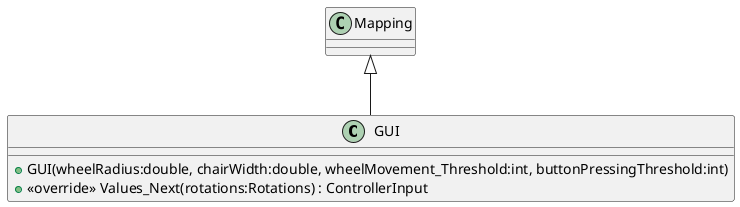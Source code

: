 @startuml
class GUI {
    + GUI(wheelRadius:double, chairWidth:double, wheelMovement_Threshold:int, buttonPressingThreshold:int)
    + <<override>> Values_Next(rotations:Rotations) : ControllerInput
}
Mapping <|-- GUI
@enduml
